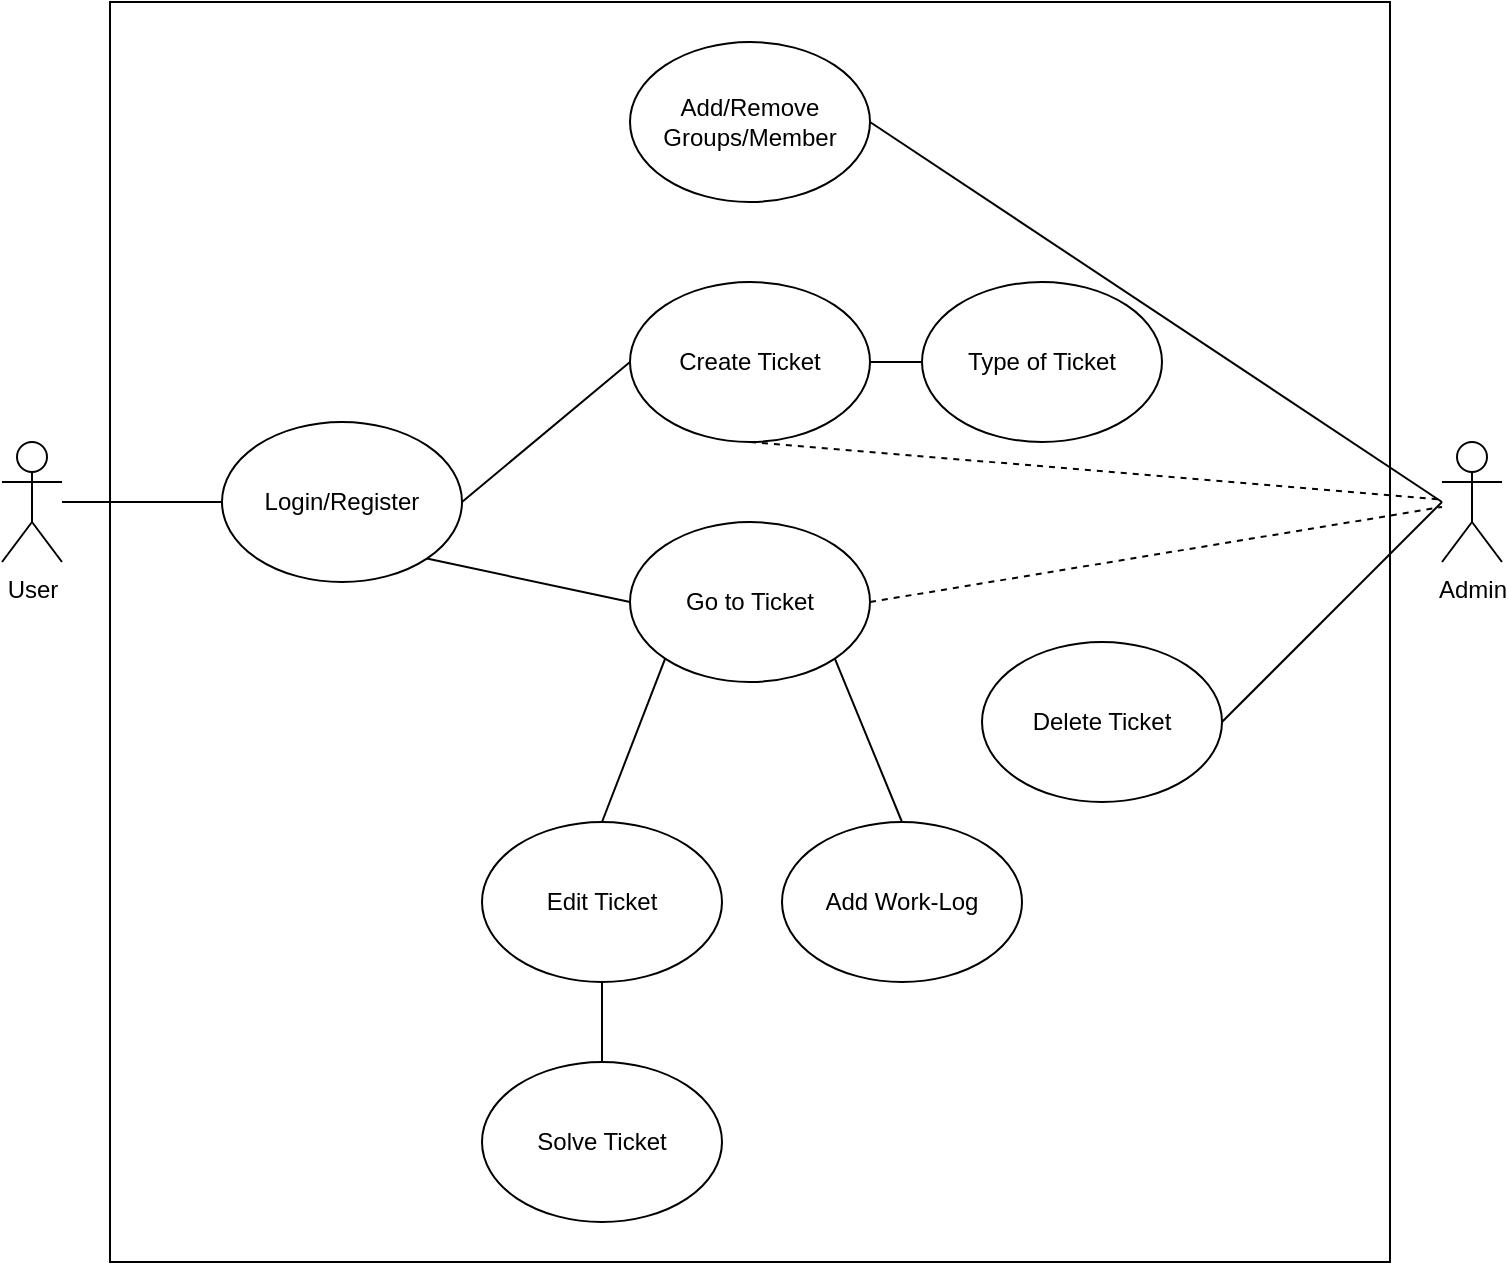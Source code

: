 <mxfile version="13.6.4" type="device"><diagram id="w5vYqfpnXqj4SdNjwyoO" name="Page-1"><mxGraphModel dx="1038" dy="552" grid="1" gridSize="10" guides="1" tooltips="1" connect="1" arrows="1" fold="1" page="1" pageScale="1" pageWidth="827" pageHeight="1169" math="0" shadow="0"><root><mxCell id="0"/><mxCell id="1" parent="0"/><mxCell id="tT3ztpPJM9-cs5h0cQZz-3" value="" style="rounded=0;whiteSpace=wrap;html=1;" vertex="1" parent="1"><mxGeometry x="94" y="160" width="640" height="630" as="geometry"/></mxCell><mxCell id="_ob691hYvgGHAomWaRtU-1" value="User&lt;br&gt;" style="shape=umlActor;verticalLabelPosition=bottom;verticalAlign=top;html=1;outlineConnect=0;" parent="1" vertex="1"><mxGeometry x="40" y="380" width="30" height="60" as="geometry"/></mxCell><mxCell id="_ob691hYvgGHAomWaRtU-4" value="Admin" style="shape=umlActor;verticalLabelPosition=bottom;verticalAlign=top;html=1;outlineConnect=0;" parent="1" vertex="1"><mxGeometry x="760" y="380" width="30" height="60" as="geometry"/></mxCell><mxCell id="_ob691hYvgGHAomWaRtU-26" value="Add/Remove&lt;br&gt;Groups/Member" style="ellipse;whiteSpace=wrap;html=1;" parent="1" vertex="1"><mxGeometry x="354" y="180" width="120" height="80" as="geometry"/></mxCell><mxCell id="_ob691hYvgGHAomWaRtU-27" value="Login/Register" style="ellipse;whiteSpace=wrap;html=1;" parent="1" vertex="1"><mxGeometry x="150" y="370" width="120" height="80" as="geometry"/></mxCell><mxCell id="_ob691hYvgGHAomWaRtU-30" value="Solve Ticket" style="ellipse;whiteSpace=wrap;html=1;" parent="1" vertex="1"><mxGeometry x="280" y="690" width="120" height="80" as="geometry"/></mxCell><mxCell id="_ob691hYvgGHAomWaRtU-33" value="Type of Ticket" style="ellipse;whiteSpace=wrap;html=1;" parent="1" vertex="1"><mxGeometry x="500" y="300" width="120" height="80" as="geometry"/></mxCell><mxCell id="_ob691hYvgGHAomWaRtU-35" value="Create Ticket" style="ellipse;whiteSpace=wrap;html=1;" parent="1" vertex="1"><mxGeometry x="354" y="300" width="120" height="80" as="geometry"/></mxCell><mxCell id="_ob691hYvgGHAomWaRtU-38" value="Go to Ticket" style="ellipse;whiteSpace=wrap;html=1;" parent="1" vertex="1"><mxGeometry x="354" y="420" width="120" height="80" as="geometry"/></mxCell><mxCell id="_ob691hYvgGHAomWaRtU-40" value="Edit Ticket" style="ellipse;whiteSpace=wrap;html=1;" parent="1" vertex="1"><mxGeometry x="280" y="570" width="120" height="80" as="geometry"/></mxCell><mxCell id="tT3ztpPJM9-cs5h0cQZz-4" value="" style="endArrow=none;html=1;exitX=0;exitY=0.5;exitDx=0;exitDy=0;" edge="1" parent="1" source="_ob691hYvgGHAomWaRtU-27" target="_ob691hYvgGHAomWaRtU-1"><mxGeometry width="50" height="50" relative="1" as="geometry"><mxPoint x="390" y="460" as="sourcePoint"/><mxPoint x="440" y="410" as="targetPoint"/></mxGeometry></mxCell><mxCell id="tT3ztpPJM9-cs5h0cQZz-5" value="" style="endArrow=none;html=1;entryX=0;entryY=0.5;entryDx=0;entryDy=0;exitX=1;exitY=0.5;exitDx=0;exitDy=0;" edge="1" parent="1" source="_ob691hYvgGHAomWaRtU-27" target="_ob691hYvgGHAomWaRtU-35"><mxGeometry width="50" height="50" relative="1" as="geometry"><mxPoint x="260" y="450" as="sourcePoint"/><mxPoint x="440" y="410" as="targetPoint"/></mxGeometry></mxCell><mxCell id="tT3ztpPJM9-cs5h0cQZz-6" value="" style="endArrow=none;html=1;entryX=1;entryY=1;entryDx=0;entryDy=0;exitX=0;exitY=0.5;exitDx=0;exitDy=0;" edge="1" parent="1" source="_ob691hYvgGHAomWaRtU-38" target="_ob691hYvgGHAomWaRtU-27"><mxGeometry width="50" height="50" relative="1" as="geometry"><mxPoint x="390" y="560" as="sourcePoint"/><mxPoint x="440" y="510" as="targetPoint"/></mxGeometry></mxCell><mxCell id="tT3ztpPJM9-cs5h0cQZz-11" value="" style="endArrow=none;html=1;exitX=1;exitY=0.5;exitDx=0;exitDy=0;" edge="1" parent="1" source="_ob691hYvgGHAomWaRtU-26"><mxGeometry width="50" height="50" relative="1" as="geometry"><mxPoint x="390" y="460" as="sourcePoint"/><mxPoint x="760" y="410" as="targetPoint"/></mxGeometry></mxCell><mxCell id="tT3ztpPJM9-cs5h0cQZz-12" value="Add Work-Log" style="ellipse;whiteSpace=wrap;html=1;" vertex="1" parent="1"><mxGeometry x="430" y="570" width="120" height="80" as="geometry"/></mxCell><mxCell id="tT3ztpPJM9-cs5h0cQZz-14" value="" style="endArrow=none;html=1;entryX=0;entryY=0.5;entryDx=0;entryDy=0;exitX=1;exitY=0.5;exitDx=0;exitDy=0;" edge="1" parent="1" source="_ob691hYvgGHAomWaRtU-35" target="_ob691hYvgGHAomWaRtU-33"><mxGeometry width="50" height="50" relative="1" as="geometry"><mxPoint x="390" y="470" as="sourcePoint"/><mxPoint x="440" y="420" as="targetPoint"/></mxGeometry></mxCell><mxCell id="tT3ztpPJM9-cs5h0cQZz-15" value="" style="endArrow=none;html=1;entryX=0;entryY=1;entryDx=0;entryDy=0;exitX=0.5;exitY=0;exitDx=0;exitDy=0;" edge="1" parent="1" source="_ob691hYvgGHAomWaRtU-40" target="_ob691hYvgGHAomWaRtU-38"><mxGeometry width="50" height="50" relative="1" as="geometry"><mxPoint x="390" y="570" as="sourcePoint"/><mxPoint x="440" y="520" as="targetPoint"/></mxGeometry></mxCell><mxCell id="tT3ztpPJM9-cs5h0cQZz-16" value="" style="endArrow=none;html=1;exitX=0.5;exitY=0;exitDx=0;exitDy=0;entryX=1;entryY=1;entryDx=0;entryDy=0;" edge="1" parent="1" source="tT3ztpPJM9-cs5h0cQZz-12" target="_ob691hYvgGHAomWaRtU-38"><mxGeometry width="50" height="50" relative="1" as="geometry"><mxPoint x="390" y="570" as="sourcePoint"/><mxPoint x="440" y="520" as="targetPoint"/></mxGeometry></mxCell><mxCell id="tT3ztpPJM9-cs5h0cQZz-17" value="" style="endArrow=none;html=1;exitX=0.5;exitY=1;exitDx=0;exitDy=0;entryX=0.5;entryY=0;entryDx=0;entryDy=0;" edge="1" parent="1" source="_ob691hYvgGHAomWaRtU-40" target="_ob691hYvgGHAomWaRtU-30"><mxGeometry width="50" height="50" relative="1" as="geometry"><mxPoint x="390" y="570" as="sourcePoint"/><mxPoint x="440" y="520" as="targetPoint"/></mxGeometry></mxCell><mxCell id="tT3ztpPJM9-cs5h0cQZz-18" value="" style="endArrow=none;dashed=1;html=1;exitX=1;exitY=0.5;exitDx=0;exitDy=0;" edge="1" parent="1" source="_ob691hYvgGHAomWaRtU-38" target="_ob691hYvgGHAomWaRtU-4"><mxGeometry width="50" height="50" relative="1" as="geometry"><mxPoint x="390" y="570" as="sourcePoint"/><mxPoint x="440" y="520" as="targetPoint"/></mxGeometry></mxCell><mxCell id="tT3ztpPJM9-cs5h0cQZz-21" value="" style="endArrow=none;dashed=1;html=1;exitX=0.5;exitY=1;exitDx=0;exitDy=0;" edge="1" parent="1" source="_ob691hYvgGHAomWaRtU-35" target="_ob691hYvgGHAomWaRtU-4"><mxGeometry width="50" height="50" relative="1" as="geometry"><mxPoint x="390" y="570" as="sourcePoint"/><mxPoint x="440" y="520" as="targetPoint"/></mxGeometry></mxCell><mxCell id="tT3ztpPJM9-cs5h0cQZz-22" value="Delete Ticket" style="ellipse;whiteSpace=wrap;html=1;" vertex="1" parent="1"><mxGeometry x="530" y="480" width="120" height="80" as="geometry"/></mxCell><mxCell id="tT3ztpPJM9-cs5h0cQZz-24" value="" style="endArrow=none;html=1;exitX=1;exitY=0.5;exitDx=0;exitDy=0;" edge="1" parent="1" source="tT3ztpPJM9-cs5h0cQZz-22"><mxGeometry width="50" height="50" relative="1" as="geometry"><mxPoint x="390" y="470" as="sourcePoint"/><mxPoint x="760" y="410" as="targetPoint"/></mxGeometry></mxCell></root></mxGraphModel></diagram></mxfile>